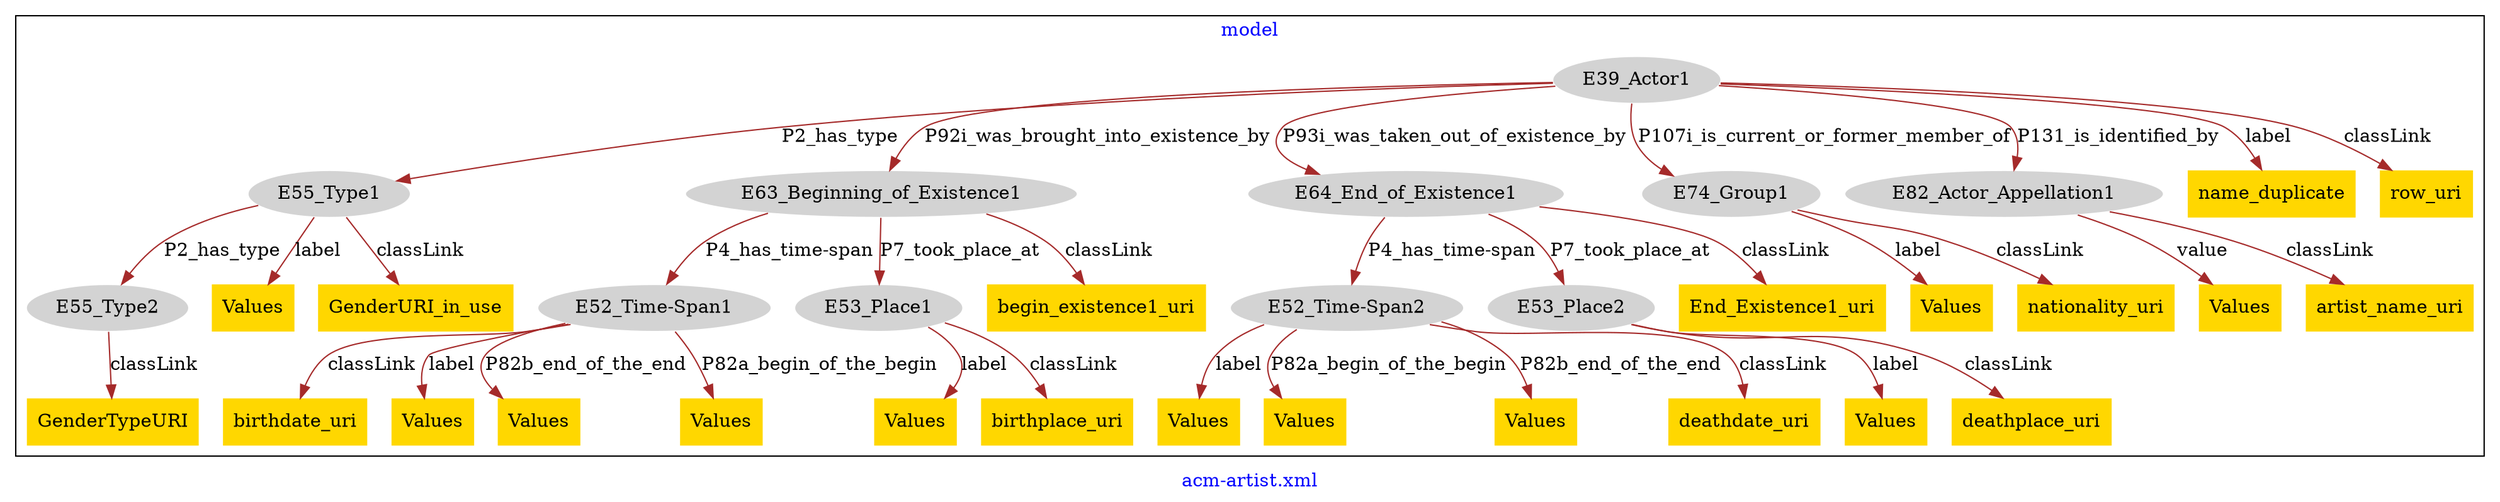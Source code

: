 digraph n0 {
fontcolor="blue"
remincross="true"
label="acm-artist.xml"
subgraph cluster {
label="model"
n2[style="filled",color="white",fillcolor="lightgray",label="E39_Actor1"];
n3[style="filled",color="white",fillcolor="lightgray",label="E55_Type1"];
n4[style="filled",color="white",fillcolor="lightgray",label="E63_Beginning_of_Existence1"];
n5[style="filled",color="white",fillcolor="lightgray",label="E64_End_of_Existence1"];
n6[style="filled",color="white",fillcolor="lightgray",label="E74_Group1"];
n7[style="filled",color="white",fillcolor="lightgray",label="E82_Actor_Appellation1"];
n8[style="filled",color="white",fillcolor="lightgray",label="E55_Type2"];
n9[style="filled",color="white",fillcolor="lightgray",label="E52_Time-Span1"];
n10[style="filled",color="white",fillcolor="lightgray",label="E53_Place1"];
n11[style="filled",color="white",fillcolor="lightgray",label="E52_Time-Span2"];
n12[style="filled",color="white",fillcolor="lightgray",label="E53_Place2"];
n13[shape="plaintext",style="filled",fillcolor="gold",label="Values"];
n14[shape="plaintext",style="filled",fillcolor="gold",label="Values"];
n15[shape="plaintext",style="filled",fillcolor="gold",label="Values"];
n16[shape="plaintext",style="filled",fillcolor="gold",label="nationality_uri"];
n17[shape="plaintext",style="filled",fillcolor="gold",label="birthdate_uri"];
n18[shape="plaintext",style="filled",fillcolor="gold",label="name_duplicate"];
n19[shape="plaintext",style="filled",fillcolor="gold",label="Values"];
n20[shape="plaintext",style="filled",fillcolor="gold",label="Values"];
n21[shape="plaintext",style="filled",fillcolor="gold",label="Values"];
n22[shape="plaintext",style="filled",fillcolor="gold",label="Values"];
n23[shape="plaintext",style="filled",fillcolor="gold",label="Values"];
n24[shape="plaintext",style="filled",fillcolor="gold",label="Values"];
n25[shape="plaintext",style="filled",fillcolor="gold",label="Values"];
n26[shape="plaintext",style="filled",fillcolor="gold",label="GenderTypeURI"];
n27[shape="plaintext",style="filled",fillcolor="gold",label="Values"];
n28[shape="plaintext",style="filled",fillcolor="gold",label="GenderURI_in_use"];
n29[shape="plaintext",style="filled",fillcolor="gold",label="deathplace_uri"];
n30[shape="plaintext",style="filled",fillcolor="gold",label="deathdate_uri"];
n31[shape="plaintext",style="filled",fillcolor="gold",label="birthplace_uri"];
n32[shape="plaintext",style="filled",fillcolor="gold",label="End_Existence1_uri"];
n33[shape="plaintext",style="filled",fillcolor="gold",label="begin_existence1_uri"];
n34[shape="plaintext",style="filled",fillcolor="gold",label="artist_name_uri"];
n35[shape="plaintext",style="filled",fillcolor="gold",label="row_uri"];
}
n2 -> n3[color="brown",fontcolor="black",label="P2_has_type"]
n2 -> n4[color="brown",fontcolor="black",label="P92i_was_brought_into_existence_by"]
n2 -> n5[color="brown",fontcolor="black",label="P93i_was_taken_out_of_existence_by"]
n2 -> n6[color="brown",fontcolor="black",label="P107i_is_current_or_former_member_of"]
n2 -> n7[color="brown",fontcolor="black",label="P131_is_identified_by"]
n3 -> n8[color="brown",fontcolor="black",label="P2_has_type"]
n4 -> n9[color="brown",fontcolor="black",label="P4_has_time-span"]
n4 -> n10[color="brown",fontcolor="black",label="P7_took_place_at"]
n5 -> n11[color="brown",fontcolor="black",label="P4_has_time-span"]
n5 -> n12[color="brown",fontcolor="black",label="P7_took_place_at"]
n11 -> n13[color="brown",fontcolor="black",label="label"]
n11 -> n14[color="brown",fontcolor="black",label="P82a_begin_of_the_begin"]
n6 -> n15[color="brown",fontcolor="black",label="label"]
n6 -> n16[color="brown",fontcolor="black",label="classLink"]
n9 -> n17[color="brown",fontcolor="black",label="classLink"]
n2 -> n18[color="brown",fontcolor="black",label="label"]
n9 -> n19[color="brown",fontcolor="black",label="label"]
n11 -> n20[color="brown",fontcolor="black",label="P82b_end_of_the_end"]
n3 -> n21[color="brown",fontcolor="black",label="label"]
n9 -> n22[color="brown",fontcolor="black",label="P82b_end_of_the_end"]
n7 -> n23[color="brown",fontcolor="black",label="value"]
n12 -> n24[color="brown",fontcolor="black",label="label"]
n9 -> n25[color="brown",fontcolor="black",label="P82a_begin_of_the_begin"]
n8 -> n26[color="brown",fontcolor="black",label="classLink"]
n10 -> n27[color="brown",fontcolor="black",label="label"]
n3 -> n28[color="brown",fontcolor="black",label="classLink"]
n12 -> n29[color="brown",fontcolor="black",label="classLink"]
n11 -> n30[color="brown",fontcolor="black",label="classLink"]
n10 -> n31[color="brown",fontcolor="black",label="classLink"]
n5 -> n32[color="brown",fontcolor="black",label="classLink"]
n4 -> n33[color="brown",fontcolor="black",label="classLink"]
n7 -> n34[color="brown",fontcolor="black",label="classLink"]
n2 -> n35[color="brown",fontcolor="black",label="classLink"]
}

